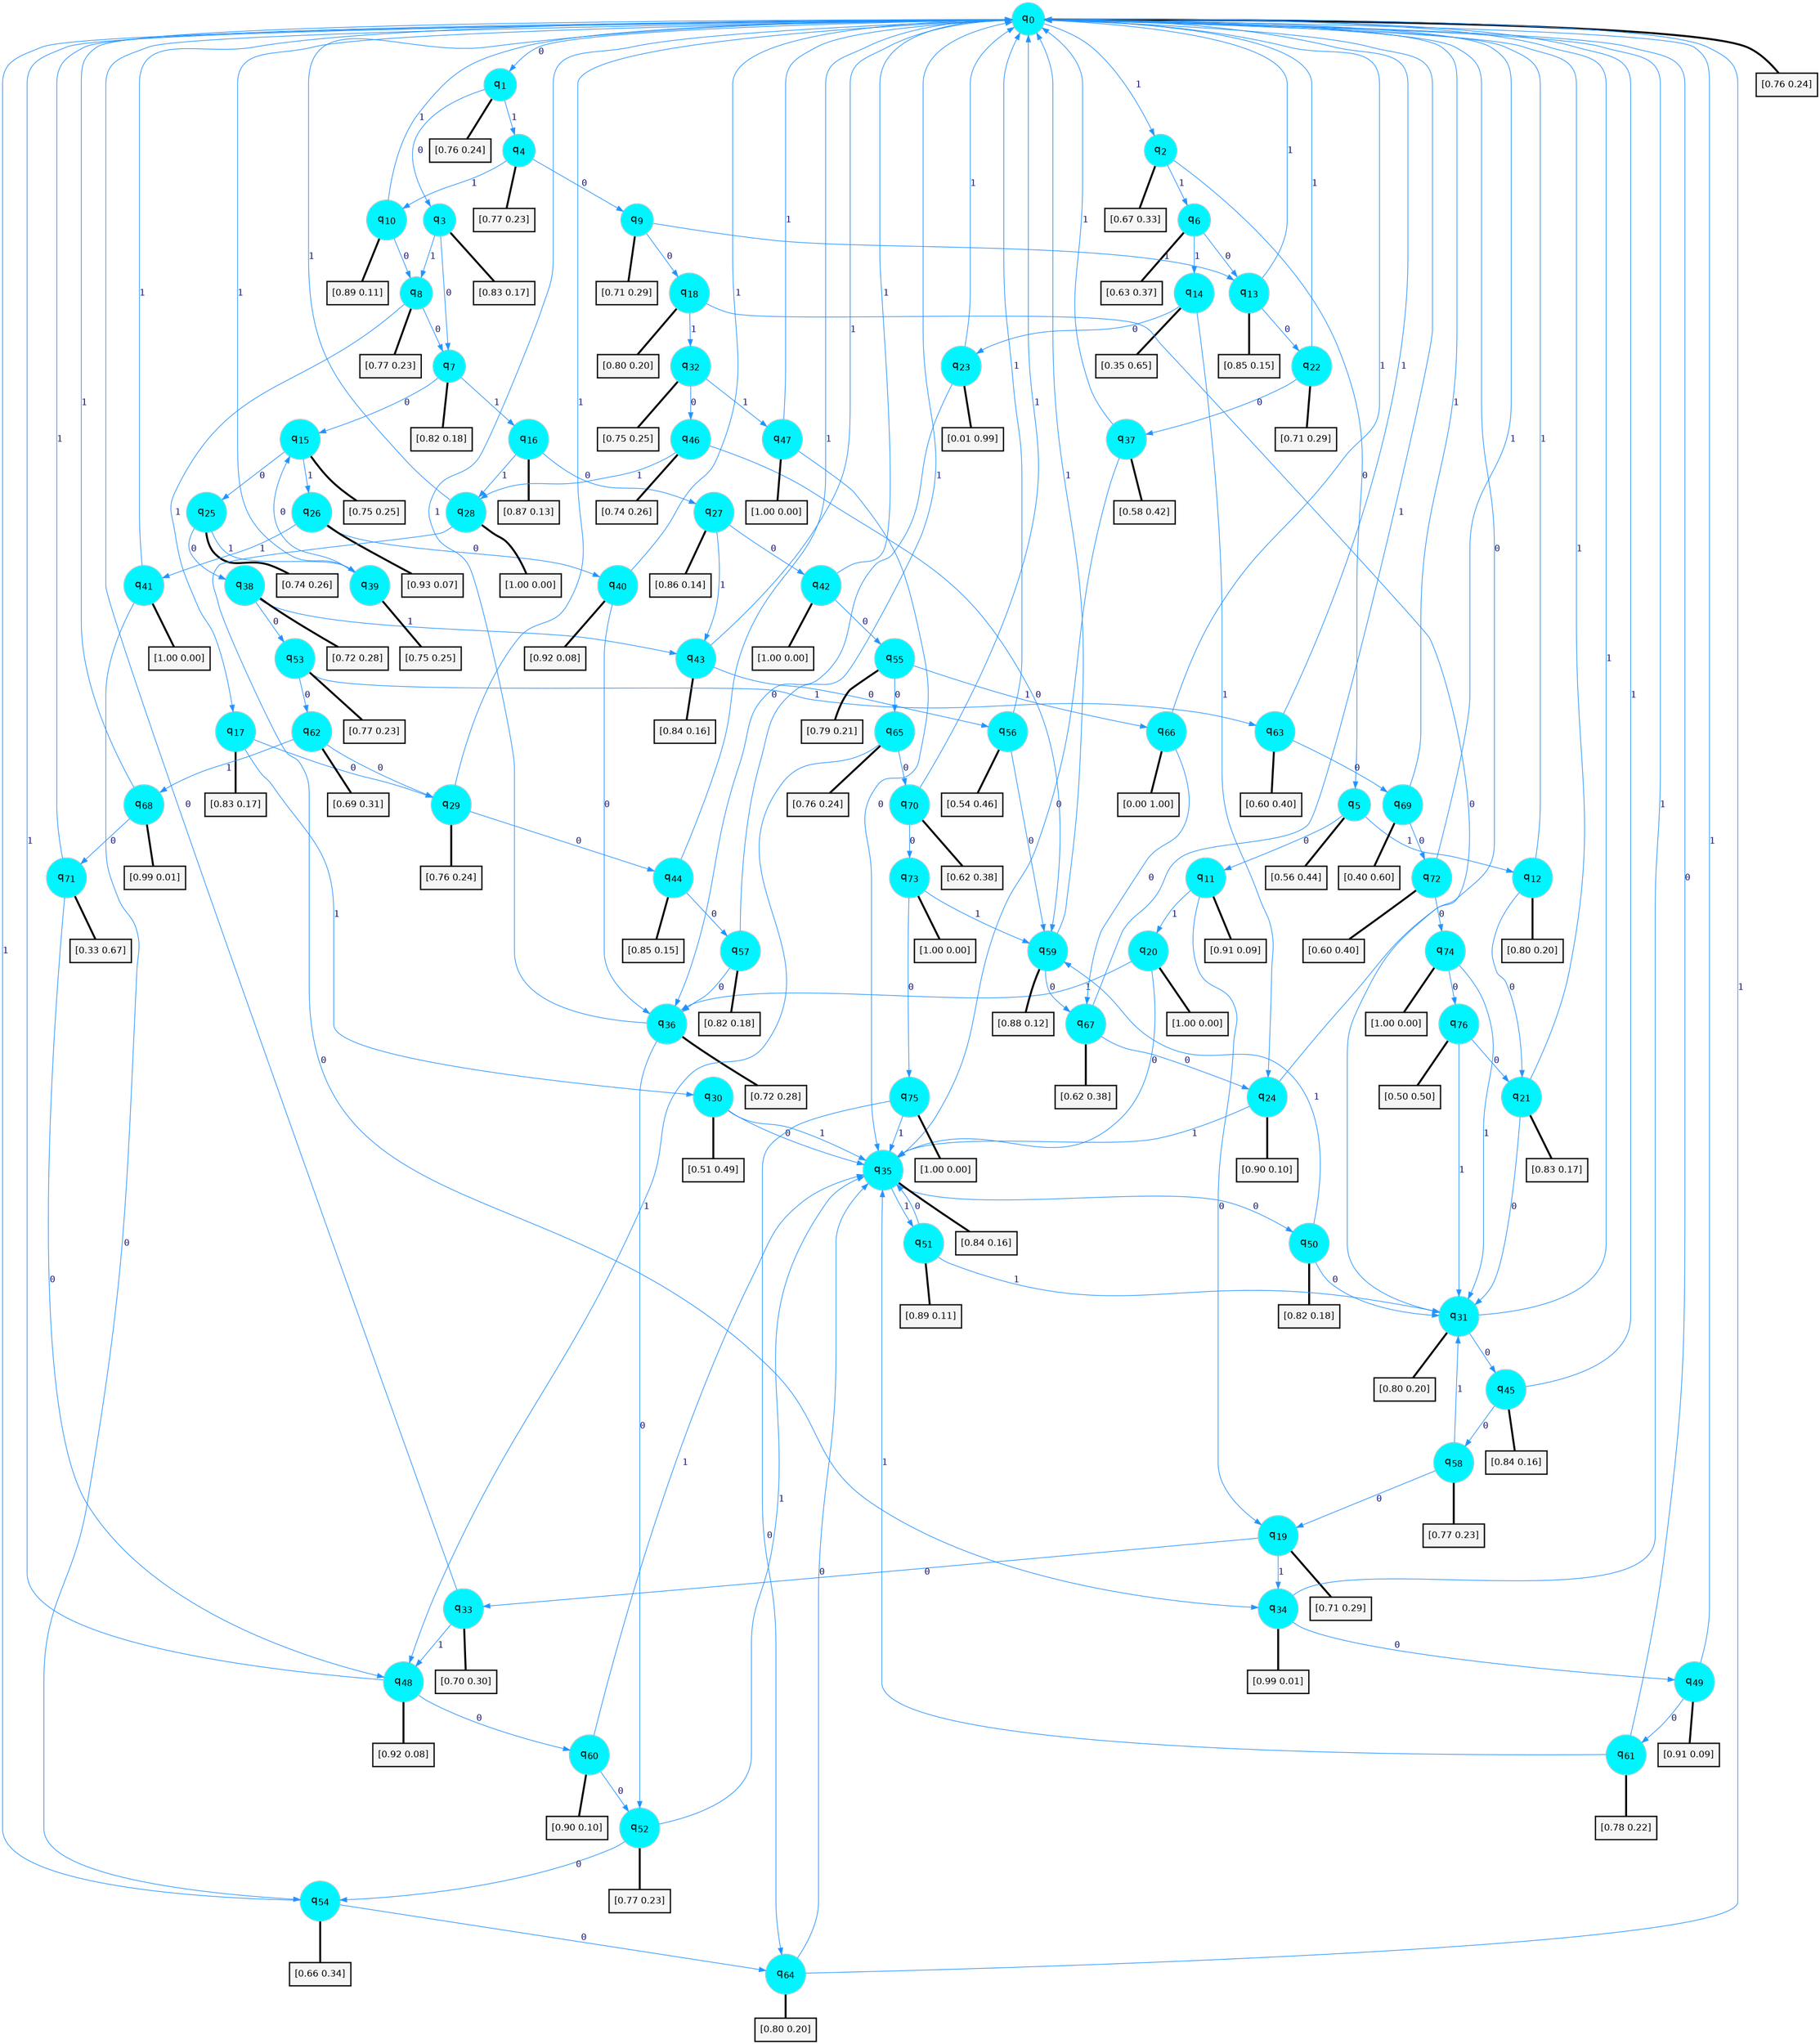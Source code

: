 digraph G {
graph [
bgcolor=transparent, dpi=300, rankdir=TD, size="40,25"];
node [
color=gray, fillcolor=turquoise1, fontcolor=black, fontname=Helvetica, fontsize=16, fontweight=bold, shape=circle, style=filled];
edge [
arrowsize=1, color=dodgerblue1, fontcolor=midnightblue, fontname=courier, fontweight=bold, penwidth=1, style=solid, weight=20];
0[label=<q<SUB>0</SUB>>];
1[label=<q<SUB>1</SUB>>];
2[label=<q<SUB>2</SUB>>];
3[label=<q<SUB>3</SUB>>];
4[label=<q<SUB>4</SUB>>];
5[label=<q<SUB>5</SUB>>];
6[label=<q<SUB>6</SUB>>];
7[label=<q<SUB>7</SUB>>];
8[label=<q<SUB>8</SUB>>];
9[label=<q<SUB>9</SUB>>];
10[label=<q<SUB>10</SUB>>];
11[label=<q<SUB>11</SUB>>];
12[label=<q<SUB>12</SUB>>];
13[label=<q<SUB>13</SUB>>];
14[label=<q<SUB>14</SUB>>];
15[label=<q<SUB>15</SUB>>];
16[label=<q<SUB>16</SUB>>];
17[label=<q<SUB>17</SUB>>];
18[label=<q<SUB>18</SUB>>];
19[label=<q<SUB>19</SUB>>];
20[label=<q<SUB>20</SUB>>];
21[label=<q<SUB>21</SUB>>];
22[label=<q<SUB>22</SUB>>];
23[label=<q<SUB>23</SUB>>];
24[label=<q<SUB>24</SUB>>];
25[label=<q<SUB>25</SUB>>];
26[label=<q<SUB>26</SUB>>];
27[label=<q<SUB>27</SUB>>];
28[label=<q<SUB>28</SUB>>];
29[label=<q<SUB>29</SUB>>];
30[label=<q<SUB>30</SUB>>];
31[label=<q<SUB>31</SUB>>];
32[label=<q<SUB>32</SUB>>];
33[label=<q<SUB>33</SUB>>];
34[label=<q<SUB>34</SUB>>];
35[label=<q<SUB>35</SUB>>];
36[label=<q<SUB>36</SUB>>];
37[label=<q<SUB>37</SUB>>];
38[label=<q<SUB>38</SUB>>];
39[label=<q<SUB>39</SUB>>];
40[label=<q<SUB>40</SUB>>];
41[label=<q<SUB>41</SUB>>];
42[label=<q<SUB>42</SUB>>];
43[label=<q<SUB>43</SUB>>];
44[label=<q<SUB>44</SUB>>];
45[label=<q<SUB>45</SUB>>];
46[label=<q<SUB>46</SUB>>];
47[label=<q<SUB>47</SUB>>];
48[label=<q<SUB>48</SUB>>];
49[label=<q<SUB>49</SUB>>];
50[label=<q<SUB>50</SUB>>];
51[label=<q<SUB>51</SUB>>];
52[label=<q<SUB>52</SUB>>];
53[label=<q<SUB>53</SUB>>];
54[label=<q<SUB>54</SUB>>];
55[label=<q<SUB>55</SUB>>];
56[label=<q<SUB>56</SUB>>];
57[label=<q<SUB>57</SUB>>];
58[label=<q<SUB>58</SUB>>];
59[label=<q<SUB>59</SUB>>];
60[label=<q<SUB>60</SUB>>];
61[label=<q<SUB>61</SUB>>];
62[label=<q<SUB>62</SUB>>];
63[label=<q<SUB>63</SUB>>];
64[label=<q<SUB>64</SUB>>];
65[label=<q<SUB>65</SUB>>];
66[label=<q<SUB>66</SUB>>];
67[label=<q<SUB>67</SUB>>];
68[label=<q<SUB>68</SUB>>];
69[label=<q<SUB>69</SUB>>];
70[label=<q<SUB>70</SUB>>];
71[label=<q<SUB>71</SUB>>];
72[label=<q<SUB>72</SUB>>];
73[label=<q<SUB>73</SUB>>];
74[label=<q<SUB>74</SUB>>];
75[label=<q<SUB>75</SUB>>];
76[label=<q<SUB>76</SUB>>];
77[label="[0.76 0.24]", shape=box,fontcolor=black, fontname=Helvetica, fontsize=14, penwidth=2, fillcolor=whitesmoke,color=black];
78[label="[0.76 0.24]", shape=box,fontcolor=black, fontname=Helvetica, fontsize=14, penwidth=2, fillcolor=whitesmoke,color=black];
79[label="[0.67 0.33]", shape=box,fontcolor=black, fontname=Helvetica, fontsize=14, penwidth=2, fillcolor=whitesmoke,color=black];
80[label="[0.83 0.17]", shape=box,fontcolor=black, fontname=Helvetica, fontsize=14, penwidth=2, fillcolor=whitesmoke,color=black];
81[label="[0.77 0.23]", shape=box,fontcolor=black, fontname=Helvetica, fontsize=14, penwidth=2, fillcolor=whitesmoke,color=black];
82[label="[0.56 0.44]", shape=box,fontcolor=black, fontname=Helvetica, fontsize=14, penwidth=2, fillcolor=whitesmoke,color=black];
83[label="[0.63 0.37]", shape=box,fontcolor=black, fontname=Helvetica, fontsize=14, penwidth=2, fillcolor=whitesmoke,color=black];
84[label="[0.82 0.18]", shape=box,fontcolor=black, fontname=Helvetica, fontsize=14, penwidth=2, fillcolor=whitesmoke,color=black];
85[label="[0.77 0.23]", shape=box,fontcolor=black, fontname=Helvetica, fontsize=14, penwidth=2, fillcolor=whitesmoke,color=black];
86[label="[0.71 0.29]", shape=box,fontcolor=black, fontname=Helvetica, fontsize=14, penwidth=2, fillcolor=whitesmoke,color=black];
87[label="[0.89 0.11]", shape=box,fontcolor=black, fontname=Helvetica, fontsize=14, penwidth=2, fillcolor=whitesmoke,color=black];
88[label="[0.91 0.09]", shape=box,fontcolor=black, fontname=Helvetica, fontsize=14, penwidth=2, fillcolor=whitesmoke,color=black];
89[label="[0.80 0.20]", shape=box,fontcolor=black, fontname=Helvetica, fontsize=14, penwidth=2, fillcolor=whitesmoke,color=black];
90[label="[0.85 0.15]", shape=box,fontcolor=black, fontname=Helvetica, fontsize=14, penwidth=2, fillcolor=whitesmoke,color=black];
91[label="[0.35 0.65]", shape=box,fontcolor=black, fontname=Helvetica, fontsize=14, penwidth=2, fillcolor=whitesmoke,color=black];
92[label="[0.75 0.25]", shape=box,fontcolor=black, fontname=Helvetica, fontsize=14, penwidth=2, fillcolor=whitesmoke,color=black];
93[label="[0.87 0.13]", shape=box,fontcolor=black, fontname=Helvetica, fontsize=14, penwidth=2, fillcolor=whitesmoke,color=black];
94[label="[0.83 0.17]", shape=box,fontcolor=black, fontname=Helvetica, fontsize=14, penwidth=2, fillcolor=whitesmoke,color=black];
95[label="[0.80 0.20]", shape=box,fontcolor=black, fontname=Helvetica, fontsize=14, penwidth=2, fillcolor=whitesmoke,color=black];
96[label="[0.71 0.29]", shape=box,fontcolor=black, fontname=Helvetica, fontsize=14, penwidth=2, fillcolor=whitesmoke,color=black];
97[label="[1.00 0.00]", shape=box,fontcolor=black, fontname=Helvetica, fontsize=14, penwidth=2, fillcolor=whitesmoke,color=black];
98[label="[0.83 0.17]", shape=box,fontcolor=black, fontname=Helvetica, fontsize=14, penwidth=2, fillcolor=whitesmoke,color=black];
99[label="[0.71 0.29]", shape=box,fontcolor=black, fontname=Helvetica, fontsize=14, penwidth=2, fillcolor=whitesmoke,color=black];
100[label="[0.01 0.99]", shape=box,fontcolor=black, fontname=Helvetica, fontsize=14, penwidth=2, fillcolor=whitesmoke,color=black];
101[label="[0.90 0.10]", shape=box,fontcolor=black, fontname=Helvetica, fontsize=14, penwidth=2, fillcolor=whitesmoke,color=black];
102[label="[0.74 0.26]", shape=box,fontcolor=black, fontname=Helvetica, fontsize=14, penwidth=2, fillcolor=whitesmoke,color=black];
103[label="[0.93 0.07]", shape=box,fontcolor=black, fontname=Helvetica, fontsize=14, penwidth=2, fillcolor=whitesmoke,color=black];
104[label="[0.86 0.14]", shape=box,fontcolor=black, fontname=Helvetica, fontsize=14, penwidth=2, fillcolor=whitesmoke,color=black];
105[label="[1.00 0.00]", shape=box,fontcolor=black, fontname=Helvetica, fontsize=14, penwidth=2, fillcolor=whitesmoke,color=black];
106[label="[0.76 0.24]", shape=box,fontcolor=black, fontname=Helvetica, fontsize=14, penwidth=2, fillcolor=whitesmoke,color=black];
107[label="[0.51 0.49]", shape=box,fontcolor=black, fontname=Helvetica, fontsize=14, penwidth=2, fillcolor=whitesmoke,color=black];
108[label="[0.80 0.20]", shape=box,fontcolor=black, fontname=Helvetica, fontsize=14, penwidth=2, fillcolor=whitesmoke,color=black];
109[label="[0.75 0.25]", shape=box,fontcolor=black, fontname=Helvetica, fontsize=14, penwidth=2, fillcolor=whitesmoke,color=black];
110[label="[0.70 0.30]", shape=box,fontcolor=black, fontname=Helvetica, fontsize=14, penwidth=2, fillcolor=whitesmoke,color=black];
111[label="[0.99 0.01]", shape=box,fontcolor=black, fontname=Helvetica, fontsize=14, penwidth=2, fillcolor=whitesmoke,color=black];
112[label="[0.84 0.16]", shape=box,fontcolor=black, fontname=Helvetica, fontsize=14, penwidth=2, fillcolor=whitesmoke,color=black];
113[label="[0.72 0.28]", shape=box,fontcolor=black, fontname=Helvetica, fontsize=14, penwidth=2, fillcolor=whitesmoke,color=black];
114[label="[0.58 0.42]", shape=box,fontcolor=black, fontname=Helvetica, fontsize=14, penwidth=2, fillcolor=whitesmoke,color=black];
115[label="[0.72 0.28]", shape=box,fontcolor=black, fontname=Helvetica, fontsize=14, penwidth=2, fillcolor=whitesmoke,color=black];
116[label="[0.75 0.25]", shape=box,fontcolor=black, fontname=Helvetica, fontsize=14, penwidth=2, fillcolor=whitesmoke,color=black];
117[label="[0.92 0.08]", shape=box,fontcolor=black, fontname=Helvetica, fontsize=14, penwidth=2, fillcolor=whitesmoke,color=black];
118[label="[1.00 0.00]", shape=box,fontcolor=black, fontname=Helvetica, fontsize=14, penwidth=2, fillcolor=whitesmoke,color=black];
119[label="[1.00 0.00]", shape=box,fontcolor=black, fontname=Helvetica, fontsize=14, penwidth=2, fillcolor=whitesmoke,color=black];
120[label="[0.84 0.16]", shape=box,fontcolor=black, fontname=Helvetica, fontsize=14, penwidth=2, fillcolor=whitesmoke,color=black];
121[label="[0.85 0.15]", shape=box,fontcolor=black, fontname=Helvetica, fontsize=14, penwidth=2, fillcolor=whitesmoke,color=black];
122[label="[0.84 0.16]", shape=box,fontcolor=black, fontname=Helvetica, fontsize=14, penwidth=2, fillcolor=whitesmoke,color=black];
123[label="[0.74 0.26]", shape=box,fontcolor=black, fontname=Helvetica, fontsize=14, penwidth=2, fillcolor=whitesmoke,color=black];
124[label="[1.00 0.00]", shape=box,fontcolor=black, fontname=Helvetica, fontsize=14, penwidth=2, fillcolor=whitesmoke,color=black];
125[label="[0.92 0.08]", shape=box,fontcolor=black, fontname=Helvetica, fontsize=14, penwidth=2, fillcolor=whitesmoke,color=black];
126[label="[0.91 0.09]", shape=box,fontcolor=black, fontname=Helvetica, fontsize=14, penwidth=2, fillcolor=whitesmoke,color=black];
127[label="[0.82 0.18]", shape=box,fontcolor=black, fontname=Helvetica, fontsize=14, penwidth=2, fillcolor=whitesmoke,color=black];
128[label="[0.89 0.11]", shape=box,fontcolor=black, fontname=Helvetica, fontsize=14, penwidth=2, fillcolor=whitesmoke,color=black];
129[label="[0.77 0.23]", shape=box,fontcolor=black, fontname=Helvetica, fontsize=14, penwidth=2, fillcolor=whitesmoke,color=black];
130[label="[0.77 0.23]", shape=box,fontcolor=black, fontname=Helvetica, fontsize=14, penwidth=2, fillcolor=whitesmoke,color=black];
131[label="[0.66 0.34]", shape=box,fontcolor=black, fontname=Helvetica, fontsize=14, penwidth=2, fillcolor=whitesmoke,color=black];
132[label="[0.79 0.21]", shape=box,fontcolor=black, fontname=Helvetica, fontsize=14, penwidth=2, fillcolor=whitesmoke,color=black];
133[label="[0.54 0.46]", shape=box,fontcolor=black, fontname=Helvetica, fontsize=14, penwidth=2, fillcolor=whitesmoke,color=black];
134[label="[0.82 0.18]", shape=box,fontcolor=black, fontname=Helvetica, fontsize=14, penwidth=2, fillcolor=whitesmoke,color=black];
135[label="[0.77 0.23]", shape=box,fontcolor=black, fontname=Helvetica, fontsize=14, penwidth=2, fillcolor=whitesmoke,color=black];
136[label="[0.88 0.12]", shape=box,fontcolor=black, fontname=Helvetica, fontsize=14, penwidth=2, fillcolor=whitesmoke,color=black];
137[label="[0.90 0.10]", shape=box,fontcolor=black, fontname=Helvetica, fontsize=14, penwidth=2, fillcolor=whitesmoke,color=black];
138[label="[0.78 0.22]", shape=box,fontcolor=black, fontname=Helvetica, fontsize=14, penwidth=2, fillcolor=whitesmoke,color=black];
139[label="[0.69 0.31]", shape=box,fontcolor=black, fontname=Helvetica, fontsize=14, penwidth=2, fillcolor=whitesmoke,color=black];
140[label="[0.60 0.40]", shape=box,fontcolor=black, fontname=Helvetica, fontsize=14, penwidth=2, fillcolor=whitesmoke,color=black];
141[label="[0.80 0.20]", shape=box,fontcolor=black, fontname=Helvetica, fontsize=14, penwidth=2, fillcolor=whitesmoke,color=black];
142[label="[0.76 0.24]", shape=box,fontcolor=black, fontname=Helvetica, fontsize=14, penwidth=2, fillcolor=whitesmoke,color=black];
143[label="[0.00 1.00]", shape=box,fontcolor=black, fontname=Helvetica, fontsize=14, penwidth=2, fillcolor=whitesmoke,color=black];
144[label="[0.62 0.38]", shape=box,fontcolor=black, fontname=Helvetica, fontsize=14, penwidth=2, fillcolor=whitesmoke,color=black];
145[label="[0.99 0.01]", shape=box,fontcolor=black, fontname=Helvetica, fontsize=14, penwidth=2, fillcolor=whitesmoke,color=black];
146[label="[0.40 0.60]", shape=box,fontcolor=black, fontname=Helvetica, fontsize=14, penwidth=2, fillcolor=whitesmoke,color=black];
147[label="[0.62 0.38]", shape=box,fontcolor=black, fontname=Helvetica, fontsize=14, penwidth=2, fillcolor=whitesmoke,color=black];
148[label="[0.33 0.67]", shape=box,fontcolor=black, fontname=Helvetica, fontsize=14, penwidth=2, fillcolor=whitesmoke,color=black];
149[label="[0.60 0.40]", shape=box,fontcolor=black, fontname=Helvetica, fontsize=14, penwidth=2, fillcolor=whitesmoke,color=black];
150[label="[1.00 0.00]", shape=box,fontcolor=black, fontname=Helvetica, fontsize=14, penwidth=2, fillcolor=whitesmoke,color=black];
151[label="[1.00 0.00]", shape=box,fontcolor=black, fontname=Helvetica, fontsize=14, penwidth=2, fillcolor=whitesmoke,color=black];
152[label="[1.00 0.00]", shape=box,fontcolor=black, fontname=Helvetica, fontsize=14, penwidth=2, fillcolor=whitesmoke,color=black];
153[label="[0.50 0.50]", shape=box,fontcolor=black, fontname=Helvetica, fontsize=14, penwidth=2, fillcolor=whitesmoke,color=black];
0->1 [label=0];
0->2 [label=1];
0->77 [arrowhead=none, penwidth=3,color=black];
1->3 [label=0];
1->4 [label=1];
1->78 [arrowhead=none, penwidth=3,color=black];
2->5 [label=0];
2->6 [label=1];
2->79 [arrowhead=none, penwidth=3,color=black];
3->7 [label=0];
3->8 [label=1];
3->80 [arrowhead=none, penwidth=3,color=black];
4->9 [label=0];
4->10 [label=1];
4->81 [arrowhead=none, penwidth=3,color=black];
5->11 [label=0];
5->12 [label=1];
5->82 [arrowhead=none, penwidth=3,color=black];
6->13 [label=0];
6->14 [label=1];
6->83 [arrowhead=none, penwidth=3,color=black];
7->15 [label=0];
7->16 [label=1];
7->84 [arrowhead=none, penwidth=3,color=black];
8->7 [label=0];
8->17 [label=1];
8->85 [arrowhead=none, penwidth=3,color=black];
9->18 [label=0];
9->13 [label=1];
9->86 [arrowhead=none, penwidth=3,color=black];
10->8 [label=0];
10->0 [label=1];
10->87 [arrowhead=none, penwidth=3,color=black];
11->19 [label=0];
11->20 [label=1];
11->88 [arrowhead=none, penwidth=3,color=black];
12->21 [label=0];
12->0 [label=1];
12->89 [arrowhead=none, penwidth=3,color=black];
13->22 [label=0];
13->0 [label=1];
13->90 [arrowhead=none, penwidth=3,color=black];
14->23 [label=0];
14->24 [label=1];
14->91 [arrowhead=none, penwidth=3,color=black];
15->25 [label=0];
15->26 [label=1];
15->92 [arrowhead=none, penwidth=3,color=black];
16->27 [label=0];
16->28 [label=1];
16->93 [arrowhead=none, penwidth=3,color=black];
17->29 [label=0];
17->30 [label=1];
17->94 [arrowhead=none, penwidth=3,color=black];
18->31 [label=0];
18->32 [label=1];
18->95 [arrowhead=none, penwidth=3,color=black];
19->33 [label=0];
19->34 [label=1];
19->96 [arrowhead=none, penwidth=3,color=black];
20->35 [label=0];
20->36 [label=1];
20->97 [arrowhead=none, penwidth=3,color=black];
21->31 [label=0];
21->0 [label=1];
21->98 [arrowhead=none, penwidth=3,color=black];
22->37 [label=0];
22->0 [label=1];
22->99 [arrowhead=none, penwidth=3,color=black];
23->36 [label=0];
23->0 [label=1];
23->100 [arrowhead=none, penwidth=3,color=black];
24->0 [label=0];
24->35 [label=1];
24->101 [arrowhead=none, penwidth=3,color=black];
25->38 [label=0];
25->39 [label=1];
25->102 [arrowhead=none, penwidth=3,color=black];
26->40 [label=0];
26->41 [label=1];
26->103 [arrowhead=none, penwidth=3,color=black];
27->42 [label=0];
27->43 [label=1];
27->104 [arrowhead=none, penwidth=3,color=black];
28->34 [label=0];
28->0 [label=1];
28->105 [arrowhead=none, penwidth=3,color=black];
29->44 [label=0];
29->0 [label=1];
29->106 [arrowhead=none, penwidth=3,color=black];
30->35 [label=0];
30->35 [label=1];
30->107 [arrowhead=none, penwidth=3,color=black];
31->45 [label=0];
31->0 [label=1];
31->108 [arrowhead=none, penwidth=3,color=black];
32->46 [label=0];
32->47 [label=1];
32->109 [arrowhead=none, penwidth=3,color=black];
33->0 [label=0];
33->48 [label=1];
33->110 [arrowhead=none, penwidth=3,color=black];
34->49 [label=0];
34->0 [label=1];
34->111 [arrowhead=none, penwidth=3,color=black];
35->50 [label=0];
35->51 [label=1];
35->112 [arrowhead=none, penwidth=3,color=black];
36->52 [label=0];
36->0 [label=1];
36->113 [arrowhead=none, penwidth=3,color=black];
37->35 [label=0];
37->0 [label=1];
37->114 [arrowhead=none, penwidth=3,color=black];
38->53 [label=0];
38->43 [label=1];
38->115 [arrowhead=none, penwidth=3,color=black];
39->15 [label=0];
39->0 [label=1];
39->116 [arrowhead=none, penwidth=3,color=black];
40->36 [label=0];
40->0 [label=1];
40->117 [arrowhead=none, penwidth=3,color=black];
41->54 [label=0];
41->0 [label=1];
41->118 [arrowhead=none, penwidth=3,color=black];
42->55 [label=0];
42->0 [label=1];
42->119 [arrowhead=none, penwidth=3,color=black];
43->56 [label=0];
43->0 [label=1];
43->120 [arrowhead=none, penwidth=3,color=black];
44->57 [label=0];
44->0 [label=1];
44->121 [arrowhead=none, penwidth=3,color=black];
45->58 [label=0];
45->0 [label=1];
45->122 [arrowhead=none, penwidth=3,color=black];
46->59 [label=0];
46->28 [label=1];
46->123 [arrowhead=none, penwidth=3,color=black];
47->35 [label=0];
47->0 [label=1];
47->124 [arrowhead=none, penwidth=3,color=black];
48->60 [label=0];
48->0 [label=1];
48->125 [arrowhead=none, penwidth=3,color=black];
49->61 [label=0];
49->0 [label=1];
49->126 [arrowhead=none, penwidth=3,color=black];
50->31 [label=0];
50->59 [label=1];
50->127 [arrowhead=none, penwidth=3,color=black];
51->35 [label=0];
51->31 [label=1];
51->128 [arrowhead=none, penwidth=3,color=black];
52->54 [label=0];
52->35 [label=1];
52->129 [arrowhead=none, penwidth=3,color=black];
53->62 [label=0];
53->63 [label=1];
53->130 [arrowhead=none, penwidth=3,color=black];
54->64 [label=0];
54->0 [label=1];
54->131 [arrowhead=none, penwidth=3,color=black];
55->65 [label=0];
55->66 [label=1];
55->132 [arrowhead=none, penwidth=3,color=black];
56->59 [label=0];
56->0 [label=1];
56->133 [arrowhead=none, penwidth=3,color=black];
57->36 [label=0];
57->0 [label=1];
57->134 [arrowhead=none, penwidth=3,color=black];
58->19 [label=0];
58->31 [label=1];
58->135 [arrowhead=none, penwidth=3,color=black];
59->67 [label=0];
59->0 [label=1];
59->136 [arrowhead=none, penwidth=3,color=black];
60->52 [label=0];
60->35 [label=1];
60->137 [arrowhead=none, penwidth=3,color=black];
61->0 [label=0];
61->35 [label=1];
61->138 [arrowhead=none, penwidth=3,color=black];
62->29 [label=0];
62->68 [label=1];
62->139 [arrowhead=none, penwidth=3,color=black];
63->69 [label=0];
63->0 [label=1];
63->140 [arrowhead=none, penwidth=3,color=black];
64->35 [label=0];
64->0 [label=1];
64->141 [arrowhead=none, penwidth=3,color=black];
65->70 [label=0];
65->48 [label=1];
65->142 [arrowhead=none, penwidth=3,color=black];
66->67 [label=0];
66->0 [label=1];
66->143 [arrowhead=none, penwidth=3,color=black];
67->24 [label=0];
67->0 [label=1];
67->144 [arrowhead=none, penwidth=3,color=black];
68->71 [label=0];
68->0 [label=1];
68->145 [arrowhead=none, penwidth=3,color=black];
69->72 [label=0];
69->0 [label=1];
69->146 [arrowhead=none, penwidth=3,color=black];
70->73 [label=0];
70->0 [label=1];
70->147 [arrowhead=none, penwidth=3,color=black];
71->48 [label=0];
71->0 [label=1];
71->148 [arrowhead=none, penwidth=3,color=black];
72->74 [label=0];
72->0 [label=1];
72->149 [arrowhead=none, penwidth=3,color=black];
73->75 [label=0];
73->59 [label=1];
73->150 [arrowhead=none, penwidth=3,color=black];
74->76 [label=0];
74->31 [label=1];
74->151 [arrowhead=none, penwidth=3,color=black];
75->64 [label=0];
75->35 [label=1];
75->152 [arrowhead=none, penwidth=3,color=black];
76->21 [label=0];
76->31 [label=1];
76->153 [arrowhead=none, penwidth=3,color=black];
}
